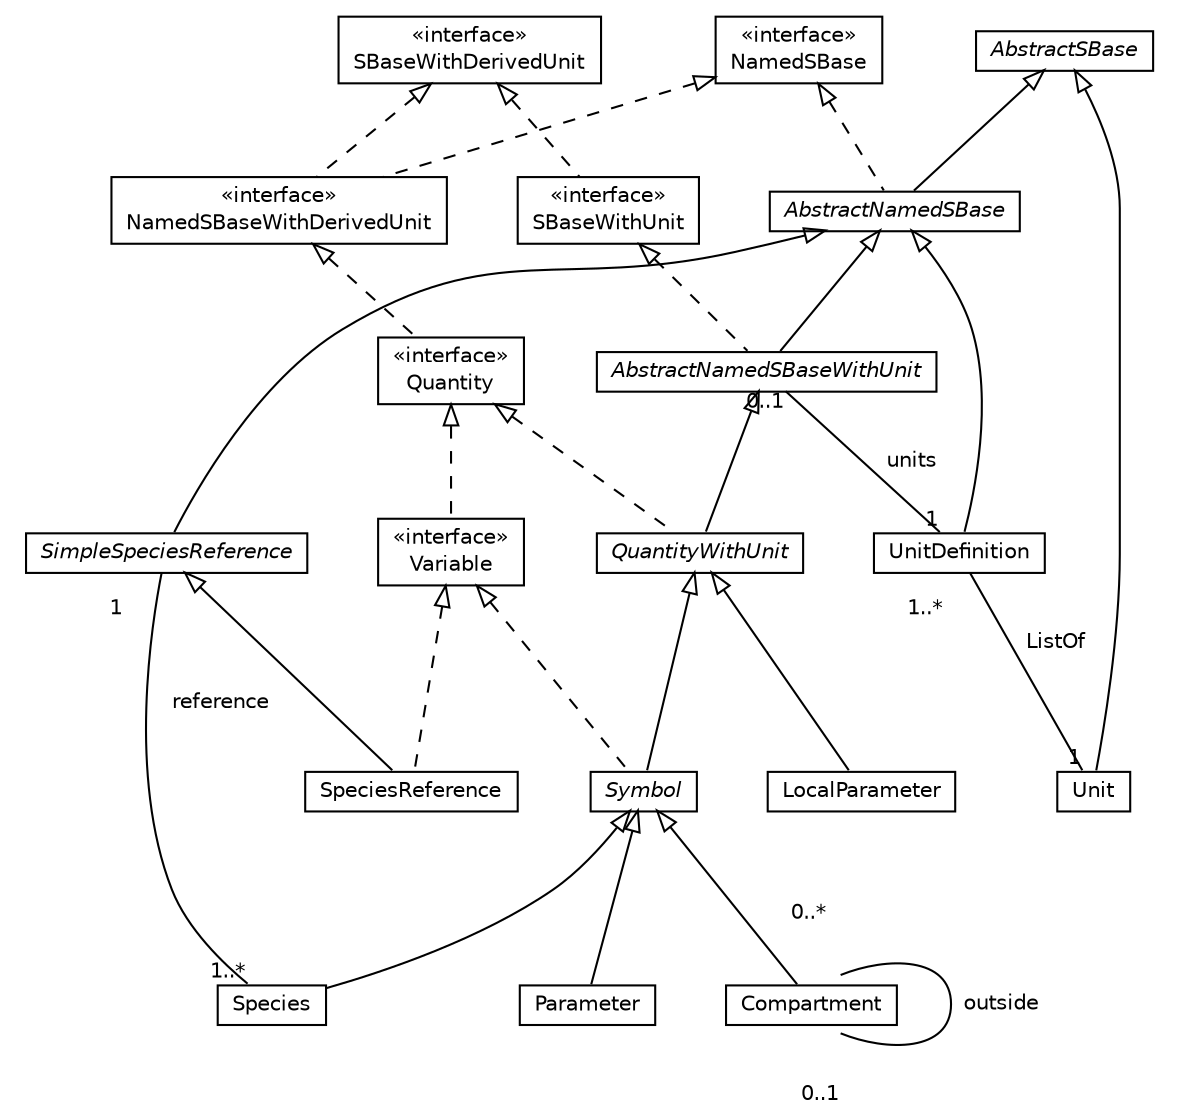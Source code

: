 #!/usr/local/bin/dot
#
# Class diagram
# Generated by UMLGraph version 5.3 (http://www.umlgraph.org/)
#
# dot -Tpdf -oSymbol.pdf Symbol.dot && acroread Symbol.pdf &

digraph G {
	edge [fontname="Helvetica",fontsize=10,labelfontname="Helvetica",labelfontsize=10];
	node [fontname="Helvetica",fontsize=10,shape=plaintext];
	nodesep=0.25;
	ranksep=0.5;
	// org.sbml.jsbml.Symbol
	c0 [height=0.1,label=<<table title="org.sbml.jsbml.Symbol" border="0" cellborder="1" cellspacing="0" cellpadding="2" port="p">
		<tr><td><table border="0" cellspacing="0" cellpadding="1">
<tr><td align="center" balign="center"><font face="Helvetica-Oblique"> Symbol </font></td></tr>
		</table></td></tr>
<!-- 		<tr><td> -->
<!--<table border="0" cellspacing="0" cellpadding="1">
<tr><td align="left" balign="left"> # constant : Boolean </td></tr>-->
<!--<tr><td align="left" balign="left"> # isSetConstant : boolean </td></tr>-->
<!-- 		</table></td></tr> -->
		</table>>, fontname="Helvetica", fontcolor="black", fontsize=10.0];
	// org.sbml.jsbml.LocalParameter
	c1 [label=<<table title="org.sbml.jsbml.LocalParameter" border="0" cellborder="1" cellspacing="0" cellpadding="2" port="p">
		<tr><td><table border="0" cellspacing="0" cellpadding="1">
<tr><td align="center" balign="center"> LocalParameter </td></tr>
		</table></td></tr>
		</table>>, fontname="Helvetica", fontcolor="black", fontsize=10.0];
	// org.sbml.jsbml.SpeciesReference
	c2 [label=<<table title="org.sbml.jsbml.SpeciesReference" border="0" cellborder="1" cellspacing="0" cellpadding="2" port="p">
		<tr><td><table border="0" cellspacing="0" cellpadding="1">
<tr><td align="center" balign="center"> SpeciesReference </td></tr>
		<!--</table></td></tr>-->
		<!--<tr><td><table border="0" cellspacing="0" cellpadding="1">-->
<!--<tr><td align="left" balign="left"> - constant : Boolean </td></tr>
<tr><td align="left" balign="left"> - denominator : Integer </td></tr>-->
<!--<tr><td align="left" balign="left"> - isSetConstant : boolean </td></tr>
<tr><td align="left" balign="left"> - isSetDenominator : boolean </td></tr>
<tr><td align="left" balign="left"> - isSetStoichiometry : boolean </td></tr>-->
<!--<tr><td align="left" balign="left"> - stoichiometry : Double </td></tr>
<tr><td align="left" balign="left"> - stoichiometryMath : StoichiometryMath </td></tr>-->
		</table></td></tr>
		</table>>, fontname="Helvetica", fontcolor="black", fontsize=10.0];
	// org.sbml.jsbml.Compartment
	c3 [height=0.1,label=<<table title="org.sbml.jsbml.Compartment" border="0" cellborder="1" cellspacing="0" cellpadding="2" port="p">
		<tr><td><table border="0" cellspacing="0" cellpadding="1">
<tr><td align="center" balign="center"> Compartment </td></tr>
		<!--</table></td></tr>-->
		<!--<tr><td><table border="0" cellspacing="0" cellpadding="1">-->
<!--<tr><td align="left" balign="left"> - compartmentTypeID : String </td></tr>
<tr><td align="left" balign="left"> - outsideID : String </td></tr>
<tr><td align="left" balign="left"> - spatialDimensions : Short </td></tr>-->
<!--<tr><td align="left" balign="left"> - isSetSpatialDimensions : boolean </td></tr>
<tr><td align="left" balign="left"> - ERROR_MESSAGE_INVALID_DIM : String </td></tr>
<tr><td align="left" balign="left"> - ERROR_MESSAGE_ZERO_DIM : String </td></tr>-->
		</table></td></tr>
		</table>>, fontname="Helvetica", fontcolor="black", fontsize=10.0];
	// org.sbml.jsbml.Parameter
	c4 [label=<<table title="org.sbml.jsbml.Parameter" border="0" cellborder="1" cellspacing="0" cellpadding="2" port="p">
		<tr><td><table border="0" cellspacing="0" cellpadding="1">
<tr><td align="center" balign="center"> Parameter </td></tr>
		</table></td></tr>
		</table>>, fontname="Helvetica", fontcolor="black", fontsize=10.0];
	// org.sbml.jsbml.Species
	c5 [label=<<table title="org.sbml.jsbml.Species" border="0" cellborder="1" cellspacing="0" cellpadding="2" port="p">
		<tr><td><table border="0" cellspacing="0" cellpadding="1">
<tr><td align="center" balign="center"> Species </td></tr>
		<!--</table></td></tr>
		<tr><td><table border="0" cellspacing="0" cellpadding="1">-->
<!--<tr><td align="left" balign="left"> - amount : boolean </td></tr>
<tr><td align="left" balign="left"> - boundaryCondition : Boolean </td></tr>-->
<!--<tr><td align="left" balign="left"> - isSetBoundaryCondition : boolean </td></tr>-->
<!--<tr><td align="left" balign="left"> - charge : Integer </td></tr>
<tr><td align="left" balign="left"> - compartmentID : String </td></tr>
<tr><td align="left" balign="left"> - conversionFactorID : String </td></tr>
<tr><td align="left" balign="left"> - hasOnlySubstanceUnits : Boolean </td></tr>-->
<!--<tr><td align="left" balign="left"> - isSetHasOnlySubstanceUnits : boolean </td></tr>
<tr><td align="left" balign="left"> - isSetCharge : boolean </td></tr>-->
<!--<tr><td align="left" balign="left"> - spatialSizeUnitsID : String </td></tr>
<tr><td align="left" balign="left"> - speciesTypeID : String </td></tr>-->
		</table></td></tr>
		</table>>, fontname="Helvetica", fontcolor="black", fontsize=10.0];
	// org.sbml.jsbml.Variable
	c6 [label=<<table title="org.sbml.jsbml.Variable" border="0" cellborder="1" cellspacing="0" cellpadding="2" port="p">
		<tr><td><table border="0" cellspacing="0" cellpadding="1">
<tr><td align="center" balign="center"> &#171;interface&#187; </td></tr>
<tr><td align="center" balign="center"> Variable </td></tr>
		</table></td></tr>
		</table>>, fontname="Helvetica", fontcolor="black", fontsize=10.0];
	// org.sbml.jsbml.QuantityWithUnit
	c7 [label=<<table title="org.sbml.jsbml.QuantityWithUnit" border="0" cellborder="1" cellspacing="0" cellpadding="2" port="p">
		<tr><td><table border="0" cellspacing="0" cellpadding="1">
<tr><td align="center" balign="center"><font face="Helvetica-Oblique"> QuantityWithUnit </font></td></tr>
<!--		</table></td></tr>
		<tr><td><table border="0" cellspacing="0" cellpadding="1">
<tr><td align="left" balign="left"> - value : Double </td></tr>
<tr><td align="left" balign="left"> - unitsID : String </td></tr>-->
		</table></td></tr>
		</table>>, fontname="Helvetica", fontcolor="black", fontsize=10.0];
	// org.sbml.jsbml.AbstractNamedSBaseWithUnit
	c17 [label=<<table title="org.sbml.jsbml.AbstractNamedSBaseWithUnit" border="0" cellborder="1" cellspacing="0" cellpadding="2" port="p">
		<tr><td><table border="0" cellspacing="0" cellpadding="1">
<tr><td align="center" balign="center"><font face="Helvetica-Oblique"> AbstractNamedSBaseWithUnit </font></td></tr>
<!--		</table></td></tr>
		<tr><td><table border="0" cellspacing="0" cellpadding="1">
<tr><td align="left" balign="left"> - value : Double </td></tr>
<tr><td align="left" balign="left"> - unitsID : String </td></tr>-->
		</table></td></tr>
		</table>>, fontname="Helvetica", fontcolor="black", fontsize=10.0];
	// org.sbml.jsbml.SimpleSpeciesReference
	c8 [label=<<table title="org.sbml.jsbml.SimpleSpeciesReference" border="0" cellborder="1" cellspacing="0" cellpadding="2" port="p">
		<tr><td><table border="0" cellspacing="0" cellpadding="1" port="p1">
<tr><td align="center" balign="center"><font face="Helvetica-Oblique"> SimpleSpeciesReference </font></td></tr>
<!--		</table></td></tr>
		<tr><td><table border="0" cellspacing="0" cellpadding="1" port="p2">
<tr><td align="left" balign="left"> - speciesID : String </td></tr>-->
		</table></td></tr>
		</table>>, fontname="Helvetica", fontcolor="black", fontsize=10.0];
	// org.sbml.jsbml.Quantity
	c9 [label=<<table title="org.sbml.jsbml.Quantity" border="0" cellborder="1" cellspacing="0" cellpadding="2" port="p">
		<tr><td><table border="0" cellspacing="0" cellpadding="1">
<tr><td align="center" balign="center"> &#171;interface&#187; </td></tr>
<tr><td align="center" balign="center"> Quantity </td></tr>
		</table></td></tr>
		</table>>, fontname="Helvetica", fontcolor="black", fontsize=10.0];
	// org.sbml.jsbml.AbstractNamedSBase
	c10 [label=<<table title="org.sbml.jsbml.AbstractNamedSBase" border="0" cellborder="1" cellspacing="0" cellpadding="2" port="p">
		<tr><td><table border="0" cellspacing="0" cellpadding="1" port="p1">
<tr><td align="center" balign="center"><font face="Helvetica-Oblique"> AbstractNamedSBase </font></td></tr>
// <!--		</table></td></tr>
// 		<tr><td><table border="0" cellspacing="0" cellpadding="1" port="p2">
// <tr><td align="left" balign="left"> - id : String </td></tr>
// <tr><td align="left" balign="left"> - name : String </td></tr>-->
		</table></td></tr>
		</table>>, fontname="Helvetica", fontcolor="black", fontsize=10.0];
	// org.sbml.jsbml.AbstractSBase
	c11 [label=<<table title="org.sbml.jsbml.AbstractSBase" border="0" cellborder="1" cellspacing="0" cellpadding="2" port="p">
		<tr><td><table border="0" cellspacing="0" cellpadding="1">
<tr><td align="center" balign="center"><font face="Helvetica-Oblique"> AbstractSBase </font></td></tr>
		<!--</table></td></tr>
		<tr><td><table border="0" cellspacing="0" cellpadding="1">
<tr><td align="left" balign="left"> - annotation : Annotation </td></tr>
<tr><td align="left" balign="left"> - extensions : HashMap&lt;String, SBase&gt; </td></tr>
<tr><td align="left" balign="left"> ~ level : Integer </td></tr>
<tr><td align="left" balign="left"> - metaId : String </td></tr>
<tr><td align="left" balign="left"> - namespaces : Set&lt;String&gt; </td></tr>
<tr><td align="left" balign="left"> - notes : String </td></tr>
<tr><td align="left" balign="left"> - notesBuffer : StringBuffer </td></tr>
<tr><td align="left" balign="left"> ~ parentSBMLObject : SBase </td></tr>
<tr><td align="left" balign="left"> - sboTerm : int </td></tr>
<tr><td align="left" balign="left"> # setOfListeners : Set&lt;SBaseChangedListener&gt; </td></tr>
<tr><td align="left" balign="left"> ~ version : Integer </td></tr>-->
		</table></td></tr>
		</table>>, fontname="Helvetica", fontcolor="black", fontsize=10.0];
	// org.sbml.jsbml.NamedSBaseWithDerivedUnit
	c12 [label=<<table title="org.sbml.jsbml.NamedSBaseWithDerivedUnit" border="0" cellborder="1" cellspacing="0" cellpadding="2" port="p">
		<tr><td><table border="0" cellspacing="0" cellpadding="1">
<tr><td align="center" balign="center"> &#171;interface&#187; </td></tr>
<tr><td align="center" balign="center"> NamedSBaseWithDerivedUnit </td></tr>
		</table></td></tr>
		</table>>, fontname="Helvetica", fontcolor="black", fontsize=10.0];
	// org.sbml.jsbml.UnitDefinition
	c15 [height=0.1,label=<<table title="org.sbml.jsbml.UnitDefinition" border="0" cellborder="1" cellspacing="0" cellpadding="2" port="p">
		<tr><td><table border="0" cellspacing="0" cellpadding="1">
<tr><td align="center" balign="center"> UnitDefinition </td></tr>
<!--		</table></td></tr>
		<tr><td><table border="0" cellspacing="0" cellpadding="1">
<tr><td align="left" balign="left"> - listOfUnits : ListOf&lt;Unit&gt; </td></tr>-->
		</table></td></tr>
		</table>>, fontname="Helvetica", fontcolor="black", fontsize=10.0];
	// org.sbml.jsbml.Unit
	c16 [height=0.1,label=<<table title="org.sbml.jsbml.Unit" border="0" cellborder="1" cellspacing="0" cellpadding="2" port="p">
		<tr><td><table border="0" cellspacing="0" cellpadding="1">
<tr><td align="center" balign="center"> Unit </td></tr>
<!--		</table></td></tr>
		<tr><td><table border="0" cellspacing="0" cellpadding="1">
<tr><td align="left" balign="left"> - exponent : Double </td></tr>-->
<!--<tr><td align="left" balign="left"> - isSetExponent : boolean </td></tr>
<tr><td align="left" balign="left"> - isSetMultiplier : boolean </td></tr>
<tr><td align="left" balign="left"> - isSetOffset : boolean </td></tr>
<tr><td align="left" balign="left"> - isSetScale : boolean </td></tr>-->
<!--<tr><td align="left" balign="left"> - kind : Unit.Kind </td></tr>
<tr><td align="left" balign="left"> - multiplier : Double </td></tr>
<tr><td align="left" balign="left"> - offset : Double </td></tr>
<tr><td align="left" balign="left"> - scale : Integer </td></tr>-->
		</table></td></tr>
		</table>>, fontname="Helvetica", fontcolor="black", fontsize=10.0];

	// org.sbml.jsbml.NamedSBase
	c18 [label=<<table title="org.sbml.jsbml.NamedSBase" border="0" cellborder="1" cellspacing="0" cellpadding="2" port="p">
		<tr><td><table border="0" cellspacing="0" cellpadding="1">
<tr><td align="center" balign="center"> &#171;interface&#187; </td></tr>
<tr><td align="center" balign="center"> NamedSBase </td></tr>
		</table></td></tr>
		</table>>, fontname="Helvetica", fontcolor="black", fontsize=10.0];
	// org.sbml.jsbml.SBaseWithUnit
	c19 [label=<<table title="org.sbml.jsbml.SBaseWithUnit" border="0" cellborder="1" cellspacing="0" cellpadding="2" port="p">
		<tr><td><table border="0" cellspacing="0" cellpadding="1">
<tr><td align="center" balign="center"> &#171;interface&#187; </td></tr>
<tr><td align="center" balign="center"> SBaseWithUnit </td></tr>
		</table></td></tr>
		</table>>, fontname="Helvetica", fontcolor="black", fontsize=10.0];
		// org.sbml.jsbml.SBaseWithDerivedUnit
	c20 [label=<<table title="org.sbml.jsbml.SBaseWithDerivedUnit" border="0" cellborder="1" cellspacing="0" cellpadding="2" port="p">
		<tr><td><table border="0" cellspacing="0" cellpadding="1">
<tr><td align="center" balign="center"> &#171;interface&#187; </td></tr>
<tr><td align="center" balign="center"> SBaseWithDerivedUnit </td></tr>
		</table></td></tr>
		</table>>, fontname="Helvetica", fontcolor="black", fontsize=10.0];
	//org.sbml.jsbml.Symbol extends org.sbml.jsbml.QuantityWithUnit
	c7:p -> c0:p [dir=back,arrowtail=empty];
	//org.sbml.jsbml.Symbol implements org.sbml.jsbml.Variable
	c6:p -> c0:p [dir=back,arrowtail=empty,style=dashed];
	// org.sbml.jsbml.AbstractNamedSBaseWithUnit HAS org.sbml.jsbml.UnitDefinition
	c17:p -> c15:p [taillabel="             0..1", label="  units", headlabel=" 1", fontname="Helvetica", fontcolor="black", fontsize=10.0, color="black", arrowhead=none, arrowtail=ediamond];
	//org.sbml.jsbml.LocalParameter extends org.sbml.jsbml.QuantityWithUnit
	c7:p -> c1:p [dir=back,arrowtail=empty];
	//org.sbml.jsbml.SpeciesReference extends org.sbml.jsbml.SimpleSpeciesReference
	c8:p -> c2:p [dir=back,arrowtail=empty];
	//org.sbml.jsbml.SpeciesReference implements org.sbml.jsbml.Variable
	c6:p -> c2:p [dir=back,arrowtail=empty,style=dashed];
	//org.sbml.jsbml.Compartment extends org.sbml.jsbml.Symbol
	c0:p -> c3:p [dir=back,arrowtail=empty];
	// org.sbml.jsbml.Compartment HAS org.sbml.jsbml.Compartment
	c3:se -> c3:ne [taillabel="\n\n0..1", label="  outside", headlabel="0..*  \n\n\n", fontname="Helvetica", fontcolor="black", fontsize=10.0, color="black", arrowhead=none, arrowtail=ediamond];
	//org.sbml.jsbml.Parameter extends org.sbml.jsbml.Symbol
	c0:p -> c4:p [dir=back,arrowtail=empty];
	//org.sbml.jsbml.Species extends org.sbml.jsbml.Symbol
	c0:p -> c5:p [dir=back,arrowtail=empty];
	//org.sbml.jsbml.Variable implements org.sbml.jsbml.Quantity
	c9:p -> c6:p [dir=back,arrowtail=empty,style=dashed];
	//org.sbml.jsbml.QuantityWithUnit extends org.sbml.jsbml.AbstractNamedSBaseWithUnit
	c17:p -> c7:p [dir=back,arrowtail=empty];
	//org.sbml.jsbml.AbstractNamedSBaseWithUnit extends org.sbml.jsbml.AbstractNamedSBase
	c10:p -> c17:p [dir=back,arrowtail=empty];
	//org.sbml.jsbml.QuantityWithUnit implements org.sbml.jsbml.Quantity
	c9:p -> c7:p [dir=back,arrowtail=empty,style=dashed];
	//org.sbml.jsbml.SimpleSpeciesReference extends org.sbml.jsbml.AbstractNamedSBase
	c10:p -> c8:p [dir=back,arrowtail=empty];
	// org.sbml.jsbml.SimpleSpeciesReference HAS org.sbml.jsbml.Species
	c8:p -> c5:p [taillabel="\n1      ", label="reference\n\n\n\n\n\n\n\n", headlabel="   1..*", fontname="Helvetica", fontcolor="black", fontsize=10.0, color="black", arrowhead=none, arrowtail=ediamond];
	//org.sbml.jsbml.Quantity implements org.sbml.jsbml.NamedSBaseWithDerivedUnit
	c12:p -> c9:p [dir=back,arrowtail=empty,style=dashed];
	//org.sbml.jsbml.AbstractNamedSBase extends org.sbml.jsbml.AbstractSBase
	c11:p -> c10:p [dir=back,arrowtail=empty];
	//org.sbml.jsbml.AbstractNamedSBase implements org.sbml.jsbml.NamedSBase
	c18:p -> c10:p [dir=back,arrowtail=empty, style=dashed];
	//org.sbml.jsbml.AbstractNamedSBaseWithUnit implements org.sbml.jsbml.SBaseWithUnit
	c19:p -> c17:p [dir=back,arrowtail=empty, style=dashed];
	//org.sbml.jsbml.NamedSBaseWithDerivedUnit implements org.sbml.jsbml.NamedSBase
	c18:p -> c12:p [dir=back,arrowtail=empty, style=dashed];
	//org.sbml.jsbml.NamedSBaseWithDerivedUnit implements org.sbml.jsbml.SBaseWithDerivedUnit
	c20:p -> c12:p [dir=back,arrowtail=empty, style=dashed];
	//org.sbml.jsbml.SBaseWithDerivedUnit implements org.sbml.jsbml.SBaseWithDerivedUnit
	c20:p -> c19:p [dir=back,arrowtail=empty, style=dashed];
	//org.sbml.jsbml.UnitDefinition extends org.sbml.jsbml.AbstractNamedSBase
	c10:p -> c15:p [dir=back,arrowtail=empty];
	// org.sbml.jsbml.UnitDefinition COMPOSED org.sbml.jsbml.Unit
	c15:p -> c16:p [taillabel="\n1..*    ", label="  ListOf", headlabel="1", fontname="Helvetica", fontcolor="black", fontsize=10.0, color="black", arrowhead=none, arrowtail=diamond];
	//org.sbml.jsbml.Unit extends org.sbml.jsbml.AbstractSBase
	c11:p -> c16:p [dir=back,arrowtail=empty];
	// SpeciesType
//	c19[label=<<table title="SpeciesType" border="0" cellborder="1" cellspacing="0" cellpadding="2" port="p" href="http://java.sun.com/j2se/1.4.2/docs/api//SpeciesType.html">
//		<tr><td><table border="0" cellspacing="0" cellpadding="1">
//<tr><td align="center" balign="center"> SpeciesType </td></tr>
//		</table></td></tr>
//		</table>>, fontname="Helvetica", fontcolor="black", fontsize=10.0];
//	// CompartmentType
//	c18[label=<<table title="CompartmentType" border="0" cellborder="1" cellspacing="0" cellpadding="2" port="p" href="http://java.sun.com/j2se/1.4.2/docs/api//CompartmentType.html">
//		<tr><td><table border="0" cellspacing="0" cellpadding="1">
//<tr><td align="center" balign="center"> CompartmentType </td></tr>
//		</table></td></tr>
//		</table>>, fontname="Helvetica", fontcolor="black", fontsize=10.0];
	// org.sbml.jsbml.Compartment HAS CompartmentType
	//c3:p -> c18:p [taillabel="0..1", label="type", headlabel="1..*", fontname="Helvetica", fontcolor="black", fontsize=10.0, color="black", arrowhead=none, arrowtail=ediamond];
	// org.sbml.jsbml.Species HAS SpeciesType
	//c5:p -> c19:p [taillabel="0..1", label="type", headlabel="1..*", fontname="Helvetica", fontcolor="black", fontsize=10.0, color="black", arrowhead=none, arrowtail=ediamond];


// {rank="same"; c15; c16}
}


